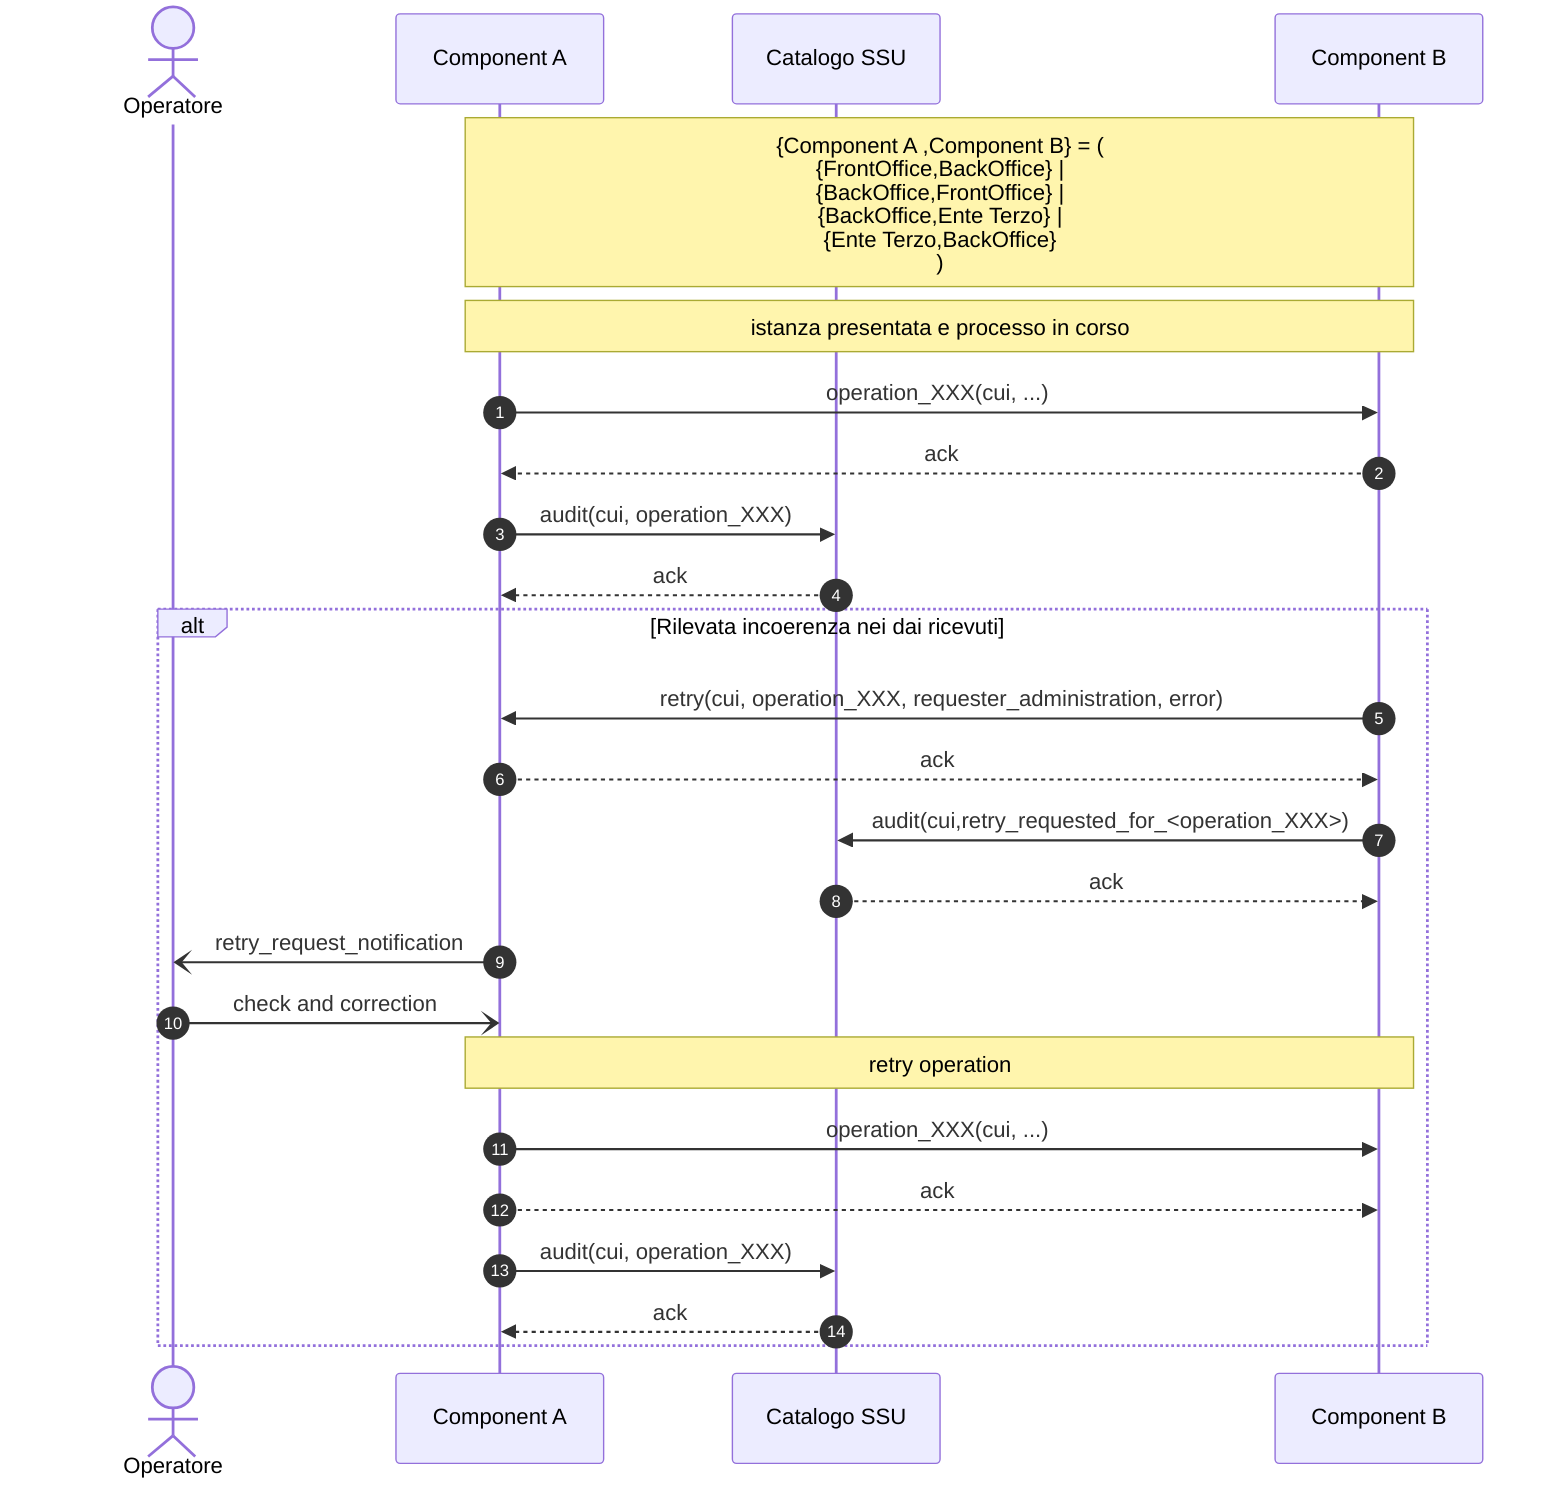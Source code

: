 sequenceDiagram
    autonumber
      
    actor O as Operatore  
    participant A as Component A 
    participant C as Catalogo SSU 
    participant B as Component B

   
    Note over A,B: {Component A ,Component B} = (<br/>{FrontOffice,BackOffice} |<br/> {BackOffice,FrontOffice} |<br/> {BackOffice,Ente Terzo} | <br/>{Ente Terzo,BackOffice}<br/>)

   
    Note over A,B: istanza presentata e processo in corso

    A->> B: operation_XXX(cui, ...)
    B -->> A: ack

    A->> C: audit(cui, operation_XXX)
    C -->> A: ack

    alt Rilevata incoerenza nei dai ricevuti
        B->> A: retry(cui, operation_XXX, requester_administration, error)
        A -->> B: ack

        B->> C: audit(cui,retry_requested_for_<operation_XXX>)
        C -->> B: ack

        A -) O: retry_request_notification
        O-) A: check and correction
        note over A,B: retry operation
        A->> B: operation_XXX(cui, ...)
        A -->> B: ack

        A->> C: audit(cui, operation_XXX)
        C -->> A: ack

    end